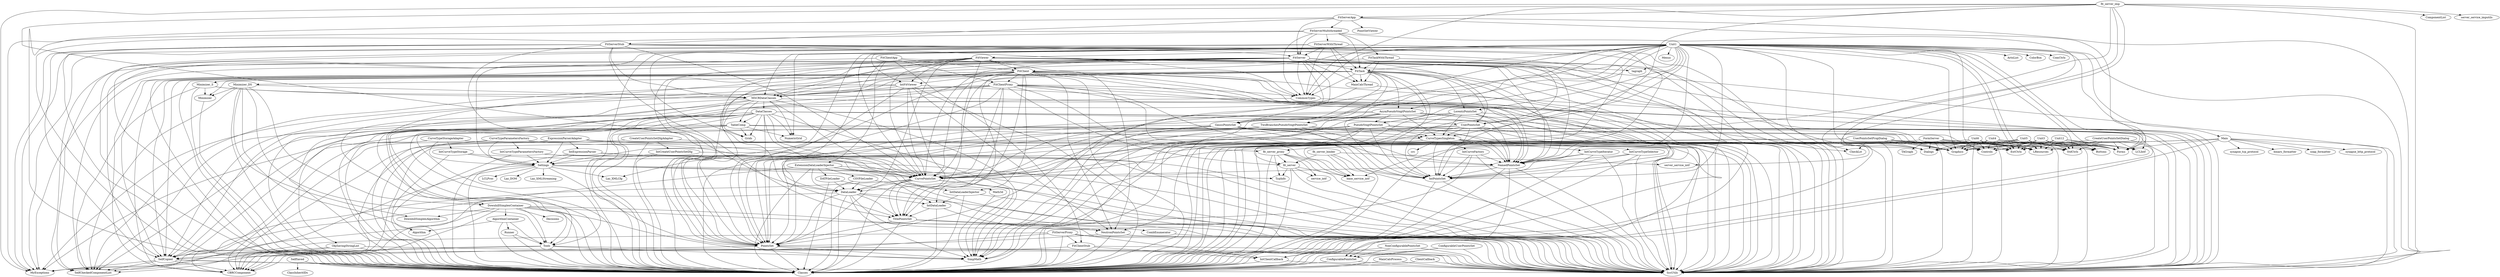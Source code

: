 DiGraph Uses {
  "AlgorithmContainer" -> "Algorithm"
  "AlgorithmContainer" -> "Classes"
  "AlgorithmContainer" -> "Runner"
  "AlgorithmContainer" -> "Tools"
  "AlgorithmContainer" [href="AlgorithmContainer.html"]
  "AsymPseudoVoigtPointsSet" -> "Classes"
  "AsymPseudoVoigtPointsSet" -> "CurvePointsSet"
  "AsymPseudoVoigtPointsSet" -> "CurveTypesSingleton"
  "AsymPseudoVoigtPointsSet" -> "IntPointsSet"
  "AsymPseudoVoigtPointsSet" -> "NamedPointsSet"
  "AsymPseudoVoigtPointsSet" -> "PointsSet"
  "AsymPseudoVoigtPointsSet" -> "PseudoVoigtPointsSet"
  "AsymPseudoVoigtPointsSet" -> "SimpMath"
  "AsymPseudoVoigtPointsSet" -> "SysUtils"
  "AsymPseudoVoigtPointsSet" [href="AsymPseudoVoigtPointsSet.html"]
  "ClassInheritIDs" [href="ClassInheritIDs.html"]
  "ClientCallback" -> "Classes"
  "ClientCallback" -> "SysUtils"
  "ClientCallback" [href="ClientCallback.html"]
  "CombEnumerator" -> "SysUtils"
  "CombEnumerator" [href="CombEnumerator.html"]
  "CommonTypes" -> "Classes"
  "CommonTypes" -> "SysUtils"
  "CommonTypes" [href="CommonTypes.html"]
  "ConfigurablePointsSet" -> "Classes"
  "ConfigurablePointsSet" -> "SysUtils"
  "ConfigurablePointsSet" [href="ConfigurablePointsSet.html"]
  "ConfigurableUserPointsSet" -> "Classes"
  "ConfigurableUserPointsSet" -> "ConfigurablePointsSet"
  "ConfigurableUserPointsSet" -> "SysUtils"
  "ConfigurableUserPointsSet" [href="ConfigurableUserPointsSet.html"]
  "CreateUserPointsSetDialog" -> "Classes"
  "CreateUserPointsSetDialog" -> "ExtCtrls"
  "CreateUserPointsSetDialog" -> "Forms"
  "CreateUserPointsSetDialog" -> "LCLIntf"
  "CreateUserPointsSetDialog" -> "LResources"
  "CreateUserPointsSetDialog" -> "StdCtrls"
  "CreateUserPointsSetDialog" [href="CreateUserPointsSetDialog.html"]
  "CreateUserPointsSetDlgAdapter" -> "CBRCComponent"
  "CreateUserPointsSetDlgAdapter" -> "Classes"
  "CreateUserPointsSetDlgAdapter" -> "IntCreateUserPointsSetDlg"
  "CreateUserPointsSetDlgAdapter" -> "SysUtils"
  "CreateUserPointsSetDlgAdapter" [href="CreateUserPointsSetDlgAdapter.html"]
  "CSVFileLoader" -> "Classes"
  "CSVFileLoader" -> "DataLoader"
  "CSVFileLoader" -> "SysUtils"
  "CSVFileLoader" [href="CSVFileLoader.html"]
  "CurvePointsSet" -> "Classes"
  "CurvePointsSet" -> "DataLoader"
  "CurvePointsSet" -> "PointsSet"
  "CurvePointsSet" -> "SelfCopied"
  "CurvePointsSet" -> "SimpMath"
  "CurvePointsSet" -> "SysUtils"
  "CurvePointsSet" -> "TitlePointsSet"
  "CurvePointsSet" [href="CurvePointsSet.html"]
  "CurveTypeParametersFactory" -> "CBRCComponent"
  "CurveTypeParametersFactory" -> "Classes"
  "CurveTypeParametersFactory" -> "CurvePointsSet"
  "CurveTypeParametersFactory" -> "IntCurveTypeParametersFactory"
  "CurveTypeParametersFactory" -> "Settings"
  "CurveTypeParametersFactory" -> "SysUtils"
  "CurveTypeParametersFactory" [href="CurveTypeParametersFactory.html"]
  "CurveTypesSingleton" -> "CBRCComponent"
  "CurveTypesSingleton" -> "Classes"
  "CurveTypesSingleton" -> "crc"
  "CurveTypesSingleton" -> "IntCurveFactory"
  "CurveTypesSingleton" -> "IntCurveTypeIterator"
  "CurveTypesSingleton" -> "IntCurveTypeSelector"
  "CurveTypesSingleton" -> "IntPointsSet"
  "CurveTypesSingleton" -> "NamedPointsSet"
  "CurveTypesSingleton" -> "SysUtils"
  "CurveTypesSingleton" [href="CurveTypesSingleton.html"]
  "CurveTypeStorageAdapter" -> "CBRCComponent"
  "CurveTypeStorageAdapter" -> "Classes"
  "CurveTypeStorageAdapter" -> "IntCurveTypeStorage"
  "CurveTypeStorageAdapter" -> "Settings"
  "CurveTypeStorageAdapter" -> "SysUtils"
  "CurveTypeStorageAdapter" [href="CurveTypeStorageAdapter.html"]
  "DataClasses" -> "Classes"
  "DataClasses" -> "CurvePointsSet"
  "DataClasses" -> "DownhillSimplexContainer"
  "DataClasses" -> "Graphics"
  "DataClasses" -> "Grids"
  "DataClasses" -> "Math3d"
  "DataClasses" -> "NumericGrid"
  "DataClasses" -> "ObjSavingStringList"
  "DataClasses" -> "PointsSet"
  "DataClasses" -> "SelfCheckedComponentList"
  "DataClasses" -> "SelfCopied"
  "DataClasses" -> "SimpMath"
  "DataClasses" -> "SysUtils"
  "DataClasses" -> "TableComp"
  "DataClasses" -> "Tools"
  "DataClasses" -> "UserPointsSet"
  "DataClasses" [href="DataClasses.html"]
  "DataLoader" -> "Classes"
  "DataLoader" -> "IntDataLoader"
  "DataLoader" -> "NeutronPointsSet"
  "DataLoader" -> "PointsSet"
  "DataLoader" -> "SelfCopied"
  "DataLoader" -> "SimpMath"
  "DataLoader" -> "SysUtils"
  "DataLoader" -> "TitlePointsSet"
  "DataLoader" [href="DataLoader.html"]
  "DATFileLoader" -> "Classes"
  "DATFileLoader" -> "DataLoader"
  "DATFileLoader" -> "SysUtils"
  "DATFileLoader" [href="DATFileLoader.html"]
  "DownhillSimplexContainer" -> "AlgorithmContainer"
  "DownhillSimplexContainer" -> "CBRCComponent"
  "DownhillSimplexContainer" -> "Classes"
  "DownhillSimplexContainer" -> "CombEnumerator"
  "DownhillSimplexContainer" -> "Decisions"
  "DownhillSimplexContainer" -> "DownhillSimplexAlgorithm"
  "DownhillSimplexContainer" -> "MyExceptions"
  "DownhillSimplexContainer" -> "SimpMath"
  "DownhillSimplexContainer" -> "SysUtils"
  "DownhillSimplexContainer" -> "Tools"
  "DownhillSimplexContainer" [href="DownhillSimplexContainer.html"]
  "ExpressionParserAdapter" -> "CBRCComponent"
  "ExpressionParserAdapter" -> "Classes"
  "ExpressionParserAdapter" -> "CurvePointsSet"
  "ExpressionParserAdapter" -> "IntExpressionParser"
  "ExpressionParserAdapter" -> "Settings"
  "ExpressionParserAdapter" -> "SysUtils"
  "ExpressionParserAdapter" [href="ExpressionParserAdapter.html"]
  "ExtensionDataLoaderInjector" -> "CBRCComponent"
  "ExtensionDataLoaderInjector" -> "Classes"
  "ExtensionDataLoaderInjector" -> "CSVFileLoader"
  "ExtensionDataLoaderInjector" -> "DataLoader"
  "ExtensionDataLoaderInjector" -> "DATFileLoader"
  "ExtensionDataLoaderInjector" -> "IntDataLoader"
  "ExtensionDataLoaderInjector" -> "IntDataLoaderInjector"
  "ExtensionDataLoaderInjector" -> "SysUtils"
  "ExtensionDataLoaderInjector" [href="ExtensionDataLoaderInjector.html"]
  "FitClient" -> "CBRCComponent"
  "FitClient" -> "Classes"
  "FitClient" -> "CommonTypes"
  "FitClient" -> "CurvePointsSet"
  "FitClient" -> "Dialogs"
  "FitClient" -> "FitClientProxy"
  "FitClient" -> "IntClientCallback"
  "FitClient" -> "IntDataLoader"
  "FitClient" -> "IntDataLoaderInjector"
  "FitClient" -> "IntFitViewer"
  "FitClient" -> "IntPointsSet"
  "FitClient" -> "MSCRDataClasses"
  "FitClient" -> "NamedPointsSet"
  "FitClient" -> "NeutronPointsSet"
  "FitClient" -> "PointsSet"
  "FitClient" -> "SelfCopied"
  "FitClient" -> "SysUtils"
  "FitClient" -> "TitlePointsSet"
  "FitClient" [href="FitClient.html"]
  "FitClientApp" -> "Classes"
  "FitClientApp" -> "DataLoader"
  "FitClientApp" -> "ExtensionDataLoaderInjector"
  "FitClientApp" -> "FitClient"
  "FitClientApp" -> "FitClientProxy"
  "FitClientApp" -> "FitClientStub"
  "FitClientApp" -> "SysUtils"
  "FitClientApp" [href="FitClientApp.html"]
  "FitClientProxy" -> "base_service_intf"
  "FitClientProxy" -> "Classes"
  "FitClientProxy" -> "CommonTypes"
  "FitClientProxy" -> "CurvePointsSet"
  "FitClientProxy" -> "fit_server"
  "FitClientProxy" -> "fit_server_proxy"
  "FitClientProxy" -> "IntPointsSet"
  "FitClientProxy" -> "MSCRDataClasses"
  "FitClientProxy" -> "MyExceptions"
  "FitClientProxy" -> "NamedPointsSet"
  "FitClientProxy" -> "PointsSet"
  "FitClientProxy" -> "SelfCopied"
  "FitClientProxy" -> "SysUtils"
  "FitClientProxy" -> "TitlePointsSet"
  "FitClientProxy" [href="FitClientProxy.html"]
  "FitClientStub" -> "CBRCComponent"
  "FitClientStub" -> "Classes"
  "FitClientStub" -> "IntClientCallback"
  "FitClientStub" -> "SysUtils"
  "FitClientStub" [href="FitClientStub.html"]
  "FitServer" -> "CBRCComponent"
  "FitServer" -> "Classes"
  "FitServer" -> "CommonTypes"
  "FitServer" -> "CurvePointsSet"
  "FitServer" -> "Dialogs"
  "FitServer" -> "FitTask"
  "FitServer" -> "GaussPointsSet"
  "FitServer" -> "IntClientCallback"
  "FitServer" -> "IntPointsSet"
  "FitServer" -> "MainCalcThread"
  "FitServer" -> "MSCRDataClasses"
  "FitServer" -> "MyExceptions"
  "FitServer" -> "NamedPointsSet"
  "FitServer" -> "PointsSet"
  "FitServer" -> "SelfCheckedComponentList"
  "FitServer" -> "SelfCopied"
  "FitServer" -> "SimpMath"
  "FitServer" -> "SysUtils"
  "FitServer" -> "TitlePointsSet"
  "FitServer" -> "UserPointsSet"
  "FitServer" [href="FitServer.html"]
  "FitServerApp" -> "Classes"
  "FitServerApp" -> "FitServer"
  "FitServerApp" -> "FitServerMultithreaded"
  "FitServerApp" -> "FitServerStub"
  "FitServerApp" -> "Forms"
  "FitServerApp" -> "PointSetViewer"
  "FitServerApp" -> "SysUtils"
  "FitServerApp" [href="FitServerApp.html"]
  "FitServerMultithreaded" -> "Classes"
  "FitServerMultithreaded" -> "CommonTypes"
  "FitServerMultithreaded" -> "FitServer"
  "FitServerMultithreaded" -> "FitServerWithThread"
  "FitServerMultithreaded" -> "FitTask"
  "FitServerMultithreaded" -> "FitTaskWithThread"
  "FitServerMultithreaded" -> "MyExceptions"
  "FitServerMultithreaded" -> "SysUtils"
  "FitServerMultithreaded" [href="FitServerMultithreaded.html"]
  "FitServerProxy" -> "CBRCComponent"
  "FitServerProxy" -> "Classes"
  "FitServerProxy" -> "FitClientStub"
  "FitServerProxy" -> "IntClientCallback"
  "FitServerProxy" -> "MyExceptions"
  "FitServerProxy" -> "SysUtils"
  "FitServerProxy" [href="FitServerProxy.html"]
  "FitServerStub" -> "Classes"
  "FitServerStub" -> "CommonTypes"
  "FitServerStub" -> "CurvePointsSet"
  "FitServerStub" -> "FitServer"
  "FitServerStub" -> "IntPointsSet"
  "FitServerStub" -> "MSCRDataClasses"
  "FitServerStub" -> "MyExceptions"
  "FitServerStub" -> "NamedPointsSet"
  "FitServerStub" -> "PointsSet"
  "FitServerStub" -> "SelfCopied"
  "FitServerStub" -> "SysUtils"
  "FitServerStub" -> "TitlePointsSet"
  "FitServerStub" [href="FitServerStub.html"]
  "FitServerWithThread" -> "Classes"
  "FitServerWithThread" -> "CommonTypes"
  "FitServerWithThread" -> "FitServer"
  "FitServerWithThread" -> "FitTask"
  "FitServerWithThread" -> "MainCalcThread"
  "FitServerWithThread" -> "MyExceptions"
  "FitServerWithThread" -> "SysUtils"
  "FitServerWithThread" [href="FitServerWithThread.html"]
  "FitTask" -> "AsymPseudoVoigtPointsSet"
  "FitTask" -> "Classes"
  "FitTask" -> "CommonTypes"
  "FitTask" -> "CurvePointsSet"
  "FitTask" -> "GaussPointsSet"
  "FitTask" -> "IntPointsSet"
  "FitTask" -> "LorentzPointsSet"
  "FitTask" -> "MainCalcThread"
  "FitTask" -> "Minimizer"
  "FitTask" -> "Minimizer_DS"
  "FitTask" -> "Minimizer_S"
  "FitTask" -> "MSCRDataClasses"
  "FitTask" -> "NamedPointsSet"
  "FitTask" -> "PointsSet"
  "FitTask" -> "PseudoVoigtPointsSet"
  "FitTask" -> "SelfCopied"
  "FitTask" -> "SysUtils"
  "FitTask" -> "TwoBranchesPseudoVoigtPointsSet"
  "FitTask" -> "UserPointsSet"
  "FitTask" [href="FitTask.html"]
  "FitTaskWithThread" -> "Classes"
  "FitTaskWithThread" -> "FitTask"
  "FitTaskWithThread" -> "MainCalcThread"
  "FitTaskWithThread" -> "SysUtils"
  "FitTaskWithThread" [href="FitTaskWithThread.html"]
  "FitViewer" -> "CheckLst"
  "FitViewer" -> "Classes"
  "FitViewer" -> "CurvePointsSet"
  "FitViewer" -> "DataLoader"
  "FitViewer" -> "FitClient"
  "FitViewer" -> "Forms"
  "FitViewer" -> "Graphics"
  "FitViewer" -> "IntFitViewer"
  "FitViewer" -> "MSCRDataClasses"
  "FitViewer" -> "NamedPointsSet"
  "FitViewer" -> "NeutronPointsSet"
  "FitViewer" -> "PointsSet"
  "FitViewer" -> "SelfCheckedComponentList"
  "FitViewer" -> "SelfCopied"
  "FitViewer" -> "SysUtils"
  "FitViewer" -> "tagraph"
  "FitViewer" -> "TitlePointsSet"
  "FitViewer" [href="FitViewer.html"]
  "fit_server" -> "base_service_intf"
  "fit_server" -> "Classes"
  "fit_server" -> "service_intf"
  "fit_server" -> "SysUtils"
  "fit_server" -> "TypInfo"
  "fit_server" [href="fit_server.html"]
  "fit_server_binder" -> "base_service_intf"
  "fit_server_binder" -> "Classes"
  "fit_server_binder" -> "fit_server"
  "fit_server_binder" -> "server_service_intf"
  "fit_server_binder" -> "SysUtils"
  "fit_server_binder" [href="fit_server_binder.html"]
  "fit_server_imp" -> "base_service_intf"
  "fit_server_imp" -> "Classes"
  "fit_server_imp" -> "CommonTypes"
  "fit_server_imp" -> "ComponentList"
  "fit_server_imp" -> "DataLoader"
  "fit_server_imp" -> "fit_server"
  "fit_server_imp" -> "FitServerApp"
  "fit_server_imp" -> "MyExceptions"
  "fit_server_imp" -> "server_service_imputils"
  "fit_server_imp" -> "server_service_intf"
  "fit_server_imp" -> "SysUtils"
  "fit_server_imp" [href="fit_server_imp.html"]
  "fit_server_proxy" -> "base_service_intf"
  "fit_server_proxy" -> "Classes"
  "fit_server_proxy" -> "fit_server"
  "fit_server_proxy" -> "service_intf"
  "fit_server_proxy" -> "SysUtils"
  "fit_server_proxy" -> "TypInfo"
  "fit_server_proxy" [href="fit_server_proxy.html"]
  "FormServer" -> "Classes"
  "FormServer" -> "Controls"
  "FormServer" -> "Dialogs"
  "FormServer" -> "ExtCtrls"
  "FormServer" -> "Forms"
  "FormServer" -> "Graphics"
  "FormServer" -> "LResources"
  "FormServer" -> "SysUtils"
  "FormServer" -> "TAGraph"
  "FormServer" [href="FormServer.html"]
  "GaussPointsSet" -> "Classes"
  "GaussPointsSet" -> "CurvePointsSet"
  "GaussPointsSet" -> "CurveTypesSingleton"
  "GaussPointsSet" -> "IntPointsSet"
  "GaussPointsSet" -> "NamedPointsSet"
  "GaussPointsSet" -> "PointsSet"
  "GaussPointsSet" -> "SimpMath"
  "GaussPointsSet" -> "SysUtils"
  "GaussPointsSet" [href="GaussPointsSet.html"]
  "IntClientCallback" -> "Classes"
  "IntClientCallback" -> "SysUtils"
  "IntClientCallback" [href="IntClientCallback.html"]
  "IntCreateUserPointsSetDlg" -> "Classes"
  "IntCreateUserPointsSetDlg" -> "Settings"
  "IntCreateUserPointsSetDlg" -> "SysUtils"
  "IntCreateUserPointsSetDlg" [href="IntCreateUserPointsSetDlg.html"]
  "IntCurveFactory" -> "Classes"
  "IntCurveFactory" -> "IntPointsSet"
  "IntCurveFactory" -> "NamedPointsSet"
  "IntCurveFactory" -> "SysUtils"
  "IntCurveFactory" [href="IntCurveFactory.html"]
  "IntCurveTypeIterator" -> "Classes"
  "IntCurveTypeIterator" -> "IntPointsSet"
  "IntCurveTypeIterator" -> "NamedPointsSet"
  "IntCurveTypeIterator" -> "SysUtils"
  "IntCurveTypeIterator" [href="IntCurveTypeIterator.html"]
  "IntCurveTypeParametersFactory" -> "Classes"
  "IntCurveTypeParametersFactory" -> "CurvePointsSet"
  "IntCurveTypeParametersFactory" -> "Settings"
  "IntCurveTypeParametersFactory" -> "SysUtils"
  "IntCurveTypeParametersFactory" [href="IntCurveTypeParametersFactory.html"]
  "IntCurveTypeSelector" -> "Classes"
  "IntCurveTypeSelector" -> "IntPointsSet"
  "IntCurveTypeSelector" -> "NamedPointsSet"
  "IntCurveTypeSelector" -> "SysUtils"
  "IntCurveTypeSelector" [href="IntCurveTypeSelector.html"]
  "IntCurveTypeStorage" -> "Classes"
  "IntCurveTypeStorage" -> "Settings"
  "IntCurveTypeStorage" -> "SysUtils"
  "IntCurveTypeStorage" [href="IntCurveTypeStorage.html"]
  "IntDataLoader" -> "Classes"
  "IntDataLoader" -> "SysUtils"
  "IntDataLoader" -> "TitlePointsSet"
  "IntDataLoader" [href="IntDataLoader.html"]
  "IntDataLoaderInjector" -> "Classes"
  "IntDataLoaderInjector" -> "IntDataLoader"
  "IntDataLoaderInjector" -> "SysUtils"
  "IntDataLoaderInjector" [href="IntDataLoaderInjector.html"]
  "IntExpressionParser" -> "Classes"
  "IntExpressionParser" -> "CurvePointsSet"
  "IntExpressionParser" -> "Settings"
  "IntExpressionParser" -> "SysUtils"
  "IntExpressionParser" [href="IntExpressionParser.html"]
  "IntFitViewer" -> "Classes"
  "IntFitViewer" -> "CurvePointsSet"
  "IntFitViewer" -> "MSCRDataClasses"
  "IntFitViewer" -> "NeutronPointsSet"
  "IntFitViewer" -> "PointsSet"
  "IntFitViewer" -> "SelfCheckedComponentList"
  "IntFitViewer" -> "SelfCopied"
  "IntFitViewer" -> "SysUtils"
  "IntFitViewer" -> "TitlePointsSet"
  "IntFitViewer" [href="IntFitViewer.html"]
  "IntPointsSet" -> "Classes"
  "IntPointsSet" -> "SysUtils"
  "IntPointsSet" [href="IntPointsSet.html"]
  "LorentzPointsSet" -> "Classes"
  "LorentzPointsSet" -> "CurveTypesSingleton"
  "LorentzPointsSet" -> "GaussPointsSet"
  "LorentzPointsSet" -> "IntPointsSet"
  "LorentzPointsSet" -> "NamedPointsSet"
  "LorentzPointsSet" -> "PointsSet"
  "LorentzPointsSet" -> "SimpMath"
  "LorentzPointsSet" -> "SysUtils"
  "LorentzPointsSet" [href="LorentzPointsSet.html"]
  "Main" -> "base_service_intf"
  "Main" -> "binary_formatter"
  "Main" -> "Classes"
  "Main" -> "DataLoader"
  "Main" -> "fit_server_proxy"
  "Main" -> "Forms"
  "Main" -> "soap_formatter"
  "Main" -> "synapse_http_protocol"
  "Main" -> "synapse_tcp_protocol"
  "Main" -> "SysUtils"
  "Main" [href="Main.html"]
  "MainCalcProcess" -> "Classes"
  "MainCalcProcess" -> "SysUtils"
  "MainCalcProcess" [href="MainCalcProcess.html"]
  "MainCalcThread" -> "Classes"
  "MainCalcThread" -> "SysUtils"
  "MainCalcThread" [href="MainCalcThread.html"]
  "Math3d" -> "SimpMath"
  "Math3d" [href="Math3d.html"]
  "Minimizer" -> "Classes"
  "Minimizer" [href="Minimizer.html"]
  "Minimizer_DS" -> "Algorithm"
  "Minimizer_DS" -> "Classes"
  "Minimizer_DS" -> "DownhillSimplexAlgorithm"
  "Minimizer_DS" -> "DownhillSimplexContainer"
  "Minimizer_DS" -> "Minimizer"
  "Minimizer_DS" -> "MSCRDataClasses"
  "Minimizer_DS" -> "SelfCheckedComponentList"
  "Minimizer_DS" -> "Tools"
  "Minimizer_DS" [href="Minimizer_DS.html"]
  "Minimizer_S" -> "Classes"
  "Minimizer_S" -> "Minimizer"
  "Minimizer_S" -> "MSCRDataClasses"
  "Minimizer_S" -> "SelfCheckedComponentList"
  "Minimizer_S" -> "SysUtils"
  "Minimizer_S" [href="Minimizer_S.html"]
  "MSCRDataClasses" -> "Classes"
  "MSCRDataClasses" -> "CurvePointsSet"
  "MSCRDataClasses" -> "DataClasses"
  "MSCRDataClasses" -> "Grids"
  "MSCRDataClasses" -> "NumericGrid"
  "MSCRDataClasses" -> "SelfCheckedComponentList"
  "MSCRDataClasses" -> "SimpMath"
  "MSCRDataClasses" -> "SysUtils"
  "MSCRDataClasses" -> "TableComp"
  "MSCRDataClasses" -> "Tools"
  "MSCRDataClasses" [href="MSCRDataClasses.html"]
  "NamedPointsSet" -> "Classes"
  "NamedPointsSet" -> "ConfigurablePointsSet"
  "NamedPointsSet" -> "CurvePointsSet"
  "NamedPointsSet" -> "IntPointsSet"
  "NamedPointsSet" -> "SysUtils"
  "NamedPointsSet" [href="NamedPointsSet.html"]
  "NeutronPointsSet" -> "Classes"
  "NeutronPointsSet" -> "PointsSet"
  "NeutronPointsSet" -> "SysUtils"
  "NeutronPointsSet" [href="NeutronPointsSet.html"]
  "NonConfigurablePointsSet" -> "Classes"
  "NonConfigurablePointsSet" -> "ConfigurablePointsSet"
  "NonConfigurablePointsSet" -> "SysUtils"
  "NonConfigurablePointsSet" [href="NonConfigurablePointsSet.html"]
  "ObjSavingStringList" -> "Classes"
  "ObjSavingStringList" -> "SelfCheckedComponentList"
  "ObjSavingStringList" -> "SelfCopied"
  "ObjSavingStringList" -> "SysUtils"
  "ObjSavingStringList" [href="ObjSavingStringList.html"]
  "PointsSet" -> "Classes"
  "PointsSet" -> "SelfCopied"
  "PointsSet" -> "SimpMath"
  "PointsSet" -> "SysUtils"
  "PointsSet" [href="PointsSet.html"]
  "PseudoVoigtPointsSet" -> "Classes"
  "PseudoVoigtPointsSet" -> "CurvePointsSet"
  "PseudoVoigtPointsSet" -> "CurveTypesSingleton"
  "PseudoVoigtPointsSet" -> "IntPointsSet"
  "PseudoVoigtPointsSet" -> "NamedPointsSet"
  "PseudoVoigtPointsSet" -> "PointsSet"
  "PseudoVoigtPointsSet" -> "SimpMath"
  "PseudoVoigtPointsSet" -> "SysUtils"
  "PseudoVoigtPointsSet" [href="PseudoVoigtPointsSet.html"]
  "Runner" -> "Classes"
  "Runner" -> "Tools"
  "Runner" [href="Runner.html"]
  "SelfCopied" -> "CBRCComponent"
  "SelfCopied" -> "Classes"
  "SelfCopied" -> "MyExceptions"
  "SelfCopied" -> "SelfCheckedComponentList"
  "SelfCopied" -> "SysUtils"
  "SelfCopied" [href="SelfCopied.html"]
  "SelfSaved" -> "Classes"
  "SelfSaved" -> "ClassInheritIDs"
  "SelfSaved" [href="SelfSaved.html"]
  "Settings" -> "Classes"
  "Settings" -> "CurvePointsSet"
  "Settings" -> "Laz_DOM"
  "Settings" -> "Laz_XMLCfg"
  "Settings" -> "Laz_XMLStreaming"
  "Settings" -> "LCLProc"
  "Settings" -> "PointsSet"
  "Settings" -> "SelfCheckedComponentList"
  "Settings" -> "SysUtils"
  "Settings" -> "TypInfo"
  "Settings" [href="Settings.html"]
  "TableComp" -> "Classes"
  "TableComp" -> "Controls"
  "TableComp" -> "Graphics"
  "TableComp" -> "Grids"
  "TableComp" -> "MyExceptions"
  "TableComp" -> "NumericGrid"
  "TableComp" -> "SelfCopied"
  "TableComp" -> "SysUtils"
  "TableComp" -> "Tools"
  "TableComp" [href="TableComp.html"]
  "TitlePointsSet" -> "Classes"
  "TitlePointsSet" -> "NeutronPointsSet"
  "TitlePointsSet" -> "PointsSet"
  "TitlePointsSet" -> "SysUtils"
  "TitlePointsSet" [href="TitlePointsSet.html"]
  "Tools" -> "CBRCComponent"
  "Tools" -> "Classes"
  "Tools" -> "MyExceptions"
  "Tools" -> "SimpMath"
  "Tools" -> "SysUtils"
  "Tools" [href="Tools.html"]
  "TwoBranchesPseudoVoigtPointsSet" -> "Classes"
  "TwoBranchesPseudoVoigtPointsSet" -> "CurvePointsSet"
  "TwoBranchesPseudoVoigtPointsSet" -> "CurveTypesSingleton"
  "TwoBranchesPseudoVoigtPointsSet" -> "IntPointsSet"
  "TwoBranchesPseudoVoigtPointsSet" -> "NamedPointsSet"
  "TwoBranchesPseudoVoigtPointsSet" -> "PointsSet"
  "TwoBranchesPseudoVoigtPointsSet" -> "SimpMath"
  "TwoBranchesPseudoVoigtPointsSet" -> "SysUtils"
  "TwoBranchesPseudoVoigtPointsSet" [href="TwoBranchesPseudoVoigtPointsSet.html"]
  "Unit1" -> "ActnList"
  "Unit1" -> "AsymPseudoVoigtPointsSet"
  "Unit1" -> "Buttons"
  "Unit1" -> "CheckLst"
  "Unit1" -> "Classes"
  "Unit1" -> "ColorBox"
  "Unit1" -> "ComCtrls"
  "Unit1" -> "CommonTypes"
  "Unit1" -> "Controls"
  "Unit1" -> "CurvePointsSet"
  "Unit1" -> "CurveTypesSingleton"
  "Unit1" -> "Dialogs"
  "Unit1" -> "ExtCtrls"
  "Unit1" -> "FitClient"
  "Unit1" -> "FitTask"
  "Unit1" -> "FitViewer"
  "Unit1" -> "Forms"
  "Unit1" -> "GaussPointsSet"
  "Unit1" -> "Graphics"
  "Unit1" -> "Grids"
  "Unit1" -> "IntFitViewer"
  "Unit1" -> "IntPointsSet"
  "Unit1" -> "Laz_XMLCfg"
  "Unit1" -> "LCLIntf"
  "Unit1" -> "LorentzPointsSet"
  "Unit1" -> "LResources"
  "Unit1" -> "Main"
  "Unit1" -> "Menus"
  "Unit1" -> "MSCRDataClasses"
  "Unit1" -> "MyExceptions"
  "Unit1" -> "NamedPointsSet"
  "Unit1" -> "NeutronPointsSet"
  "Unit1" -> "NumericGrid"
  "Unit1" -> "PointsSet"
  "Unit1" -> "PseudoVoigtPointsSet"
  "Unit1" -> "SelfCheckedComponentList"
  "Unit1" -> "Settings"
  "Unit1" -> "StdCtrls"
  "Unit1" -> "SysUtils"
  "Unit1" -> "tagraph"
  "Unit1" -> "TwoBranchesPseudoVoigtPointsSet"
  "Unit1" -> "UserPointsSet"
  "Unit1" [href="Unit1.html"]
  "Unit12" -> "Buttons"
  "Unit12" -> "Classes"
  "Unit12" -> "Controls"
  "Unit12" -> "ExtCtrls"
  "Unit12" -> "Forms"
  "Unit12" -> "Graphics"
  "Unit12" -> "LCLIntf"
  "Unit12" -> "LResources"
  "Unit12" -> "StdCtrls"
  "Unit12" -> "SysUtils"
  "Unit12" [href="Unit12.html"]
  "Unit3" -> "Buttons"
  "Unit3" -> "Classes"
  "Unit3" -> "Controls"
  "Unit3" -> "Dialogs"
  "Unit3" -> "ExtCtrls"
  "Unit3" -> "Forms"
  "Unit3" -> "Graphics"
  "Unit3" -> "LCLIntf"
  "Unit3" -> "LResources"
  "Unit3" -> "StdCtrls"
  "Unit3" -> "SysUtils"
  "Unit3" [href="Unit3.html"]
  "Unit4" -> "Buttons"
  "Unit4" -> "Classes"
  "Unit4" -> "Controls"
  "Unit4" -> "Dialogs"
  "Unit4" -> "ExtCtrls"
  "Unit4" -> "Forms"
  "Unit4" -> "Graphics"
  "Unit4" -> "LCLIntf"
  "Unit4" -> "LResources"
  "Unit4" -> "StdCtrls"
  "Unit4" -> "SysUtils"
  "Unit4" [href="Unit4.html"]
  "Unit5" -> "Buttons"
  "Unit5" -> "Classes"
  "Unit5" -> "Controls"
  "Unit5" -> "Dialogs"
  "Unit5" -> "ExtCtrls"
  "Unit5" -> "Forms"
  "Unit5" -> "Graphics"
  "Unit5" -> "LCLIntf"
  "Unit5" -> "LResources"
  "Unit5" -> "StdCtrls"
  "Unit5" -> "SysUtils"
  "Unit5" [href="Unit5.html"]
  "Unit6" -> "Classes"
  "Unit6" -> "Controls"
  "Unit6" -> "Dialogs"
  "Unit6" -> "ExtCtrls"
  "Unit6" -> "Forms"
  "Unit6" -> "Graphics"
  "Unit6" -> "LResources"
  "Unit6" -> "StdCtrls"
  "Unit6" -> "SysUtils"
  "Unit6" [href="Unit6.html"]
  "UserPointsSet" -> "Classes"
  "UserPointsSet" -> "ConfigurablePointsSet"
  "UserPointsSet" -> "CurvePointsSet"
  "UserPointsSet" -> "CurveTypesSingleton"
  "UserPointsSet" -> "IntPointsSet"
  "UserPointsSet" -> "NamedPointsSet"
  "UserPointsSet" -> "PointsSet"
  "UserPointsSet" -> "SysUtils"
  "UserPointsSet" [href="UserPointsSet.html"]
  "UserPointsSetPropDialog" -> "CheckLst"
  "UserPointsSetPropDialog" -> "Classes"
  "UserPointsSetPropDialog" -> "Controls"
  "UserPointsSetPropDialog" -> "CurvePointsSet"
  "UserPointsSetPropDialog" -> "Dialogs"
  "UserPointsSetPropDialog" -> "ExtCtrls"
  "UserPointsSetPropDialog" -> "Forms"
  "UserPointsSetPropDialog" -> "Graphics"
  "UserPointsSetPropDialog" -> "LResources"
  "UserPointsSetPropDialog" -> "PointsSet"
  "UserPointsSetPropDialog" -> "Settings"
  "UserPointsSetPropDialog" -> "StdCtrls"
  "UserPointsSetPropDialog" -> "SysUtils"
  "UserPointsSetPropDialog" [href="UserPointsSetPropDialog.html"]
}
